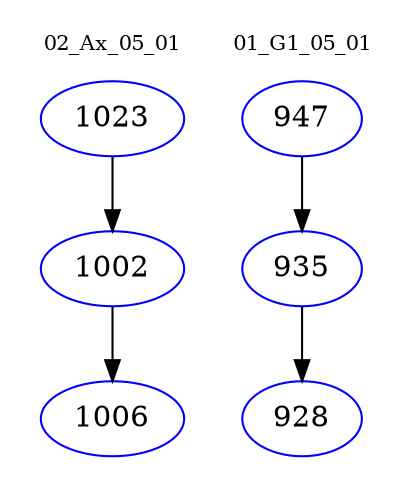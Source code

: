 digraph{
subgraph cluster_0 {
color = white
label = "02_Ax_05_01";
fontsize=10;
T0_1023 [label="1023", color="blue"]
T0_1023 -> T0_1002 [color="black"]
T0_1002 [label="1002", color="blue"]
T0_1002 -> T0_1006 [color="black"]
T0_1006 [label="1006", color="blue"]
}
subgraph cluster_1 {
color = white
label = "01_G1_05_01";
fontsize=10;
T1_947 [label="947", color="blue"]
T1_947 -> T1_935 [color="black"]
T1_935 [label="935", color="blue"]
T1_935 -> T1_928 [color="black"]
T1_928 [label="928", color="blue"]
}
}
